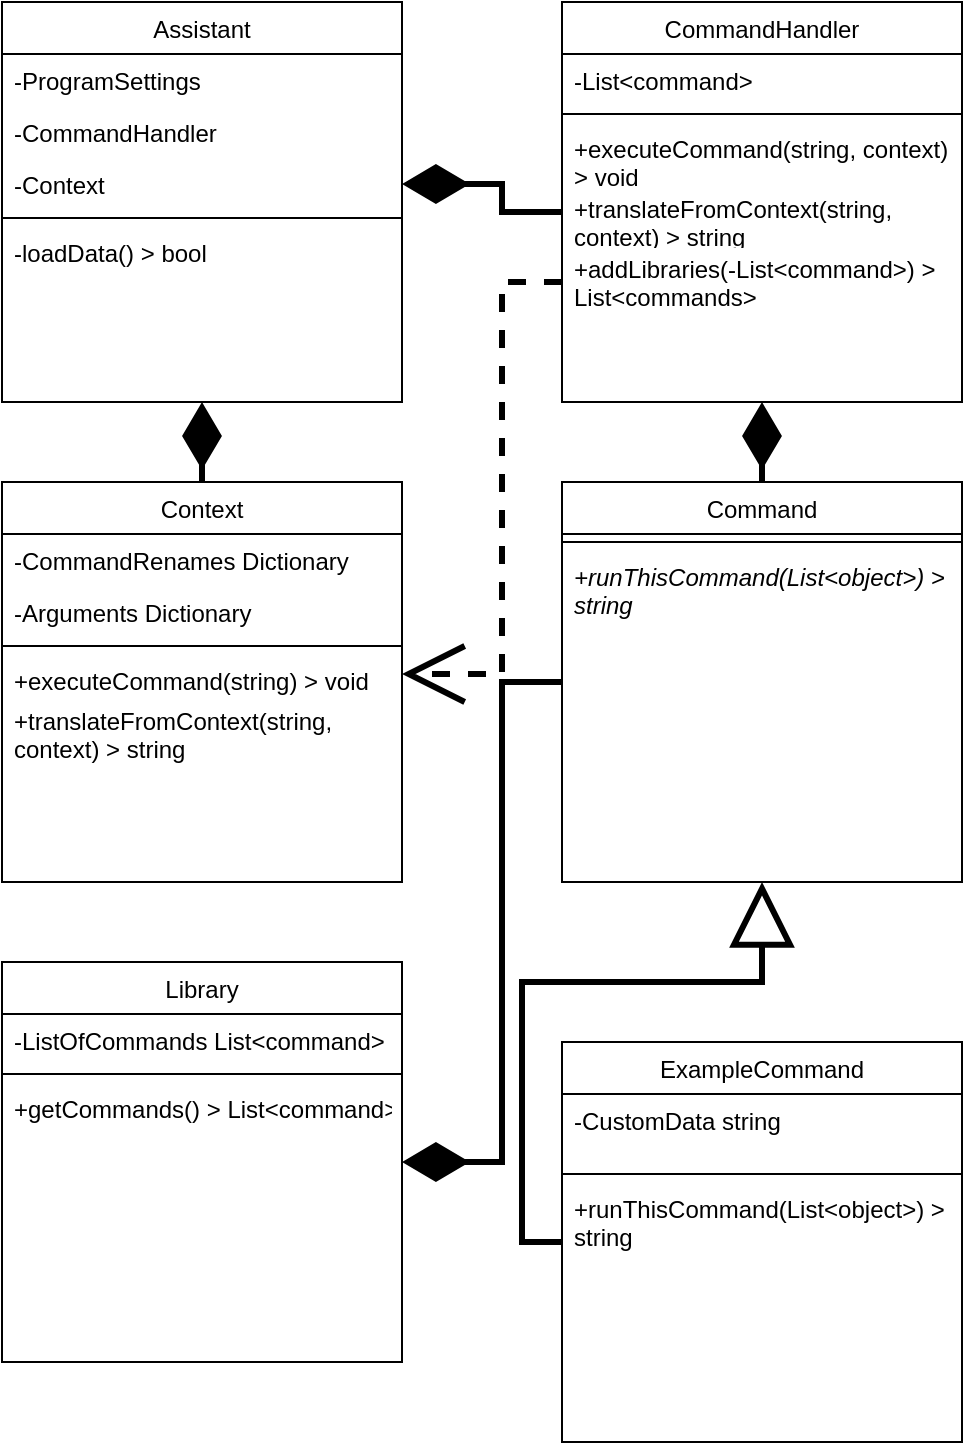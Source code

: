 <mxfile version="20.3.0" type="device"><diagram id="C5RBs43oDa-KdzZeNtuy" name="Page-1"><mxGraphModel dx="785" dy="579" grid="1" gridSize="10" guides="1" tooltips="1" connect="1" arrows="1" fold="1" page="1" pageScale="1" pageWidth="827" pageHeight="1169" math="0" shadow="0"><root><mxCell id="WIyWlLk6GJQsqaUBKTNV-0"/><mxCell id="WIyWlLk6GJQsqaUBKTNV-1" parent="WIyWlLk6GJQsqaUBKTNV-0"/><mxCell id="zkfFHV4jXpPFQw0GAbJ--0" value="Assistant" style="swimlane;fontStyle=0;align=center;verticalAlign=top;childLayout=stackLayout;horizontal=1;startSize=26;horizontalStack=0;resizeParent=1;resizeLast=0;collapsible=1;marginBottom=0;rounded=0;shadow=0;strokeWidth=1;" parent="WIyWlLk6GJQsqaUBKTNV-1" vertex="1"><mxGeometry x="160" y="120" width="200" height="200" as="geometry"><mxRectangle x="230" y="140" width="160" height="26" as="alternateBounds"/></mxGeometry></mxCell><mxCell id="kqrnXd800Jo5W9k4ywIt-11" value="-ProgramSettings" style="text;align=left;verticalAlign=top;spacingLeft=4;spacingRight=4;overflow=hidden;rotatable=0;points=[[0,0.5],[1,0.5]];portConstraint=eastwest;" parent="zkfFHV4jXpPFQw0GAbJ--0" vertex="1"><mxGeometry y="26" width="200" height="26" as="geometry"/></mxCell><mxCell id="mwj5qYvLiGivq6neV-i5-6" value="-CommandHandler" style="text;align=left;verticalAlign=top;spacingLeft=4;spacingRight=4;overflow=hidden;rotatable=0;points=[[0,0.5],[1,0.5]];portConstraint=eastwest;" vertex="1" parent="zkfFHV4jXpPFQw0GAbJ--0"><mxGeometry y="52" width="200" height="26" as="geometry"/></mxCell><mxCell id="GUqTsBcLUDGC4PvFPvG_-0" value="-Context" style="text;align=left;verticalAlign=top;spacingLeft=4;spacingRight=4;overflow=hidden;rotatable=0;points=[[0,0.5],[1,0.5]];portConstraint=eastwest;" parent="zkfFHV4jXpPFQw0GAbJ--0" vertex="1"><mxGeometry y="78" width="200" height="26" as="geometry"/></mxCell><mxCell id="zkfFHV4jXpPFQw0GAbJ--4" value="" style="line;html=1;strokeWidth=1;align=left;verticalAlign=middle;spacingTop=-1;spacingLeft=3;spacingRight=3;rotatable=0;labelPosition=right;points=[];portConstraint=eastwest;" parent="zkfFHV4jXpPFQw0GAbJ--0" vertex="1"><mxGeometry y="104" width="200" height="8" as="geometry"/></mxCell><mxCell id="kqrnXd800Jo5W9k4ywIt-0" value="-loadData() &gt; bool" style="text;align=left;verticalAlign=top;spacingLeft=4;spacingRight=4;overflow=hidden;rotatable=0;points=[[0,0.5],[1,0.5]];portConstraint=eastwest;" parent="zkfFHV4jXpPFQw0GAbJ--0" vertex="1"><mxGeometry y="112" width="200" height="26" as="geometry"/></mxCell><mxCell id="kqrnXd800Jo5W9k4ywIt-2" value="CommandHandler" style="swimlane;fontStyle=0;align=center;verticalAlign=top;childLayout=stackLayout;horizontal=1;startSize=26;horizontalStack=0;resizeParent=1;resizeLast=0;collapsible=1;marginBottom=0;rounded=0;shadow=0;strokeWidth=1;" parent="WIyWlLk6GJQsqaUBKTNV-1" vertex="1"><mxGeometry x="440" y="120" width="200" height="200" as="geometry"><mxRectangle x="230" y="140" width="160" height="26" as="alternateBounds"/></mxGeometry></mxCell><mxCell id="kqrnXd800Jo5W9k4ywIt-3" value="-List&lt;command&gt;" style="text;align=left;verticalAlign=top;spacingLeft=4;spacingRight=4;overflow=hidden;rotatable=0;points=[[0,0.5],[1,0.5]];portConstraint=eastwest;" parent="kqrnXd800Jo5W9k4ywIt-2" vertex="1"><mxGeometry y="26" width="200" height="26" as="geometry"/></mxCell><mxCell id="kqrnXd800Jo5W9k4ywIt-4" value="" style="line;html=1;strokeWidth=1;align=left;verticalAlign=middle;spacingTop=-1;spacingLeft=3;spacingRight=3;rotatable=0;labelPosition=right;points=[];portConstraint=eastwest;" parent="kqrnXd800Jo5W9k4ywIt-2" vertex="1"><mxGeometry y="52" width="200" height="8" as="geometry"/></mxCell><mxCell id="kqrnXd800Jo5W9k4ywIt-5" value="+executeCommand(string, context) &gt; void " style="text;align=left;verticalAlign=top;spacingLeft=4;spacingRight=4;overflow=hidden;rotatable=0;points=[[0,0.5],[1,0.5]];portConstraint=eastwest;whiteSpace=wrap;" parent="kqrnXd800Jo5W9k4ywIt-2" vertex="1"><mxGeometry y="60" width="200" height="30" as="geometry"/></mxCell><mxCell id="mwj5qYvLiGivq6neV-i5-0" value="+translateFromContext(string, context) &gt; string " style="text;align=left;verticalAlign=top;spacingLeft=4;spacingRight=4;overflow=hidden;rotatable=0;points=[[0,0.5],[1,0.5]];portConstraint=eastwest;whiteSpace=wrap;" vertex="1" parent="kqrnXd800Jo5W9k4ywIt-2"><mxGeometry y="90" width="200" height="30" as="geometry"/></mxCell><mxCell id="mwj5qYvLiGivq6neV-i5-12" value="+addLibraries(-List&lt;command&gt;) &gt; List&lt;commands&gt;" style="text;align=left;verticalAlign=top;spacingLeft=4;spacingRight=4;overflow=hidden;rotatable=0;points=[[0,0.5],[1,0.5]];portConstraint=eastwest;whiteSpace=wrap;" vertex="1" parent="kqrnXd800Jo5W9k4ywIt-2"><mxGeometry y="120" width="200" height="40" as="geometry"/></mxCell><mxCell id="mwj5qYvLiGivq6neV-i5-22" style="edgeStyle=orthogonalEdgeStyle;rounded=0;orthogonalLoop=1;jettySize=auto;html=1;entryX=0.5;entryY=1;entryDx=0;entryDy=0;endArrow=diamondThin;endFill=1;endSize=25;strokeWidth=3;" edge="1" parent="WIyWlLk6GJQsqaUBKTNV-1" source="mwj5qYvLiGivq6neV-i5-1" target="zkfFHV4jXpPFQw0GAbJ--0"><mxGeometry relative="1" as="geometry"/></mxCell><mxCell id="mwj5qYvLiGivq6neV-i5-1" value="Context" style="swimlane;fontStyle=0;align=center;verticalAlign=top;childLayout=stackLayout;horizontal=1;startSize=26;horizontalStack=0;resizeParent=1;resizeLast=0;collapsible=1;marginBottom=0;rounded=0;shadow=0;strokeWidth=1;" vertex="1" parent="WIyWlLk6GJQsqaUBKTNV-1"><mxGeometry x="160" y="360" width="200" height="200" as="geometry"><mxRectangle x="230" y="140" width="160" height="26" as="alternateBounds"/></mxGeometry></mxCell><mxCell id="mwj5qYvLiGivq6neV-i5-2" value="-CommandRenames Dictionary" style="text;align=left;verticalAlign=top;spacingLeft=4;spacingRight=4;overflow=hidden;rotatable=0;points=[[0,0.5],[1,0.5]];portConstraint=eastwest;" vertex="1" parent="mwj5qYvLiGivq6neV-i5-1"><mxGeometry y="26" width="200" height="26" as="geometry"/></mxCell><mxCell id="mwj5qYvLiGivq6neV-i5-31" value="-Arguments Dictionary" style="text;align=left;verticalAlign=top;spacingLeft=4;spacingRight=4;overflow=hidden;rotatable=0;points=[[0,0.5],[1,0.5]];portConstraint=eastwest;" vertex="1" parent="mwj5qYvLiGivq6neV-i5-1"><mxGeometry y="52" width="200" height="26" as="geometry"/></mxCell><mxCell id="mwj5qYvLiGivq6neV-i5-3" value="" style="line;html=1;strokeWidth=1;align=left;verticalAlign=middle;spacingTop=-1;spacingLeft=3;spacingRight=3;rotatable=0;labelPosition=right;points=[];portConstraint=eastwest;" vertex="1" parent="mwj5qYvLiGivq6neV-i5-1"><mxGeometry y="78" width="200" height="8" as="geometry"/></mxCell><mxCell id="mwj5qYvLiGivq6neV-i5-4" value="+executeCommand(string) &gt; void " style="text;align=left;verticalAlign=top;spacingLeft=4;spacingRight=4;overflow=hidden;rotatable=0;points=[[0,0.5],[1,0.5]];portConstraint=eastwest;whiteSpace=wrap;" vertex="1" parent="mwj5qYvLiGivq6neV-i5-1"><mxGeometry y="86" width="200" height="20" as="geometry"/></mxCell><mxCell id="mwj5qYvLiGivq6neV-i5-5" value="+translateFromContext(string, context) &gt; string " style="text;align=left;verticalAlign=top;spacingLeft=4;spacingRight=4;overflow=hidden;rotatable=0;points=[[0,0.5],[1,0.5]];portConstraint=eastwest;whiteSpace=wrap;" vertex="1" parent="mwj5qYvLiGivq6neV-i5-1"><mxGeometry y="106" width="200" height="40" as="geometry"/></mxCell><mxCell id="mwj5qYvLiGivq6neV-i5-7" value="Library" style="swimlane;fontStyle=0;align=center;verticalAlign=top;childLayout=stackLayout;horizontal=1;startSize=26;horizontalStack=0;resizeParent=1;resizeLast=0;collapsible=1;marginBottom=0;rounded=0;shadow=0;strokeWidth=1;" vertex="1" parent="WIyWlLk6GJQsqaUBKTNV-1"><mxGeometry x="160" y="600" width="200" height="200" as="geometry"><mxRectangle x="230" y="140" width="160" height="26" as="alternateBounds"/></mxGeometry></mxCell><mxCell id="mwj5qYvLiGivq6neV-i5-9" value="-ListOfCommands List&lt;command&gt;" style="text;align=left;verticalAlign=top;spacingLeft=4;spacingRight=4;overflow=hidden;rotatable=0;points=[[0,0.5],[1,0.5]];portConstraint=eastwest;" vertex="1" parent="mwj5qYvLiGivq6neV-i5-7"><mxGeometry y="26" width="200" height="26" as="geometry"/></mxCell><mxCell id="mwj5qYvLiGivq6neV-i5-10" value="" style="line;html=1;strokeWidth=1;align=left;verticalAlign=middle;spacingTop=-1;spacingLeft=3;spacingRight=3;rotatable=0;labelPosition=right;points=[];portConstraint=eastwest;" vertex="1" parent="mwj5qYvLiGivq6neV-i5-7"><mxGeometry y="52" width="200" height="8" as="geometry"/></mxCell><mxCell id="mwj5qYvLiGivq6neV-i5-17" value="+getCommands() &gt; List&lt;command&gt;" style="text;align=left;verticalAlign=top;spacingLeft=4;spacingRight=4;overflow=hidden;rotatable=0;points=[[0,0.5],[1,0.5]];portConstraint=eastwest;" vertex="1" parent="mwj5qYvLiGivq6neV-i5-7"><mxGeometry y="60" width="200" height="26" as="geometry"/></mxCell><mxCell id="mwj5qYvLiGivq6neV-i5-20" style="edgeStyle=orthogonalEdgeStyle;rounded=0;orthogonalLoop=1;jettySize=auto;html=1;entryX=0.5;entryY=1;entryDx=0;entryDy=0;endArrow=diamondThin;endFill=1;endSize=25;strokeWidth=3;" edge="1" parent="WIyWlLk6GJQsqaUBKTNV-1" source="mwj5qYvLiGivq6neV-i5-13" target="kqrnXd800Jo5W9k4ywIt-2"><mxGeometry relative="1" as="geometry"/></mxCell><mxCell id="mwj5qYvLiGivq6neV-i5-29" style="edgeStyle=orthogonalEdgeStyle;rounded=0;orthogonalLoop=1;jettySize=auto;html=1;entryX=1;entryY=0.5;entryDx=0;entryDy=0;strokeWidth=3;endArrow=diamondThin;endFill=1;endSize=25;" edge="1" parent="WIyWlLk6GJQsqaUBKTNV-1" source="mwj5qYvLiGivq6neV-i5-13" target="mwj5qYvLiGivq6neV-i5-7"><mxGeometry relative="1" as="geometry"/></mxCell><mxCell id="mwj5qYvLiGivq6neV-i5-13" value="Command" style="swimlane;fontStyle=0;align=center;verticalAlign=top;childLayout=stackLayout;horizontal=1;startSize=26;horizontalStack=0;resizeParent=1;resizeLast=0;collapsible=1;marginBottom=0;rounded=0;shadow=0;strokeWidth=1;" vertex="1" parent="WIyWlLk6GJQsqaUBKTNV-1"><mxGeometry x="440" y="360" width="200" height="200" as="geometry"><mxRectangle x="230" y="140" width="160" height="26" as="alternateBounds"/></mxGeometry></mxCell><mxCell id="mwj5qYvLiGivq6neV-i5-15" value="" style="line;html=1;strokeWidth=1;align=left;verticalAlign=middle;spacingTop=-1;spacingLeft=3;spacingRight=3;rotatable=0;labelPosition=right;points=[];portConstraint=eastwest;" vertex="1" parent="mwj5qYvLiGivq6neV-i5-13"><mxGeometry y="26" width="200" height="8" as="geometry"/></mxCell><mxCell id="mwj5qYvLiGivq6neV-i5-16" value="+runThisCommand(List&lt;object&gt;) &gt; string" style="text;align=left;verticalAlign=top;spacingLeft=4;spacingRight=4;overflow=hidden;rotatable=0;points=[[0,0.5],[1,0.5]];portConstraint=eastwest;fontStyle=2;whiteSpace=wrap;" vertex="1" parent="mwj5qYvLiGivq6neV-i5-13"><mxGeometry y="34" width="200" height="36" as="geometry"/></mxCell><mxCell id="mwj5qYvLiGivq6neV-i5-19" style="edgeStyle=orthogonalEdgeStyle;rounded=0;orthogonalLoop=1;jettySize=auto;html=1;entryX=1;entryY=0.5;entryDx=0;entryDy=0;endSize=25;endArrow=diamondThin;endFill=1;strokeWidth=3;" edge="1" parent="WIyWlLk6GJQsqaUBKTNV-1" source="mwj5qYvLiGivq6neV-i5-0" target="GUqTsBcLUDGC4PvFPvG_-0"><mxGeometry relative="1" as="geometry"/></mxCell><mxCell id="mwj5qYvLiGivq6neV-i5-23" style="edgeStyle=orthogonalEdgeStyle;rounded=0;orthogonalLoop=1;jettySize=auto;html=1;entryX=1;entryY=0.5;entryDx=0;entryDy=0;endArrow=open;endFill=0;endSize=25;dashed=1;strokeWidth=3;" edge="1" parent="WIyWlLk6GJQsqaUBKTNV-1" source="mwj5qYvLiGivq6neV-i5-12" target="mwj5qYvLiGivq6neV-i5-4"><mxGeometry relative="1" as="geometry"/></mxCell><mxCell id="mwj5qYvLiGivq6neV-i5-28" style="edgeStyle=orthogonalEdgeStyle;rounded=0;orthogonalLoop=1;jettySize=auto;html=1;exitX=0;exitY=0.5;exitDx=0;exitDy=0;entryX=0.5;entryY=1;entryDx=0;entryDy=0;strokeWidth=3;endArrow=block;endFill=0;endSize=25;" edge="1" parent="WIyWlLk6GJQsqaUBKTNV-1" source="mwj5qYvLiGivq6neV-i5-24" target="mwj5qYvLiGivq6neV-i5-13"><mxGeometry relative="1" as="geometry"/></mxCell><mxCell id="mwj5qYvLiGivq6neV-i5-24" value="ExampleCommand" style="swimlane;fontStyle=0;align=center;verticalAlign=top;childLayout=stackLayout;horizontal=1;startSize=26;horizontalStack=0;resizeParent=1;resizeLast=0;collapsible=1;marginBottom=0;rounded=0;shadow=0;strokeWidth=1;" vertex="1" parent="WIyWlLk6GJQsqaUBKTNV-1"><mxGeometry x="440" y="640" width="200" height="200" as="geometry"><mxRectangle x="230" y="140" width="160" height="26" as="alternateBounds"/></mxGeometry></mxCell><mxCell id="mwj5qYvLiGivq6neV-i5-30" value="-CustomData string" style="text;align=left;verticalAlign=top;spacingLeft=4;spacingRight=4;overflow=hidden;rotatable=0;points=[[0,0.5],[1,0.5]];portConstraint=eastwest;fontStyle=0;whiteSpace=wrap;" vertex="1" parent="mwj5qYvLiGivq6neV-i5-24"><mxGeometry y="26" width="200" height="36" as="geometry"/></mxCell><mxCell id="mwj5qYvLiGivq6neV-i5-25" value="" style="line;html=1;strokeWidth=1;align=left;verticalAlign=middle;spacingTop=-1;spacingLeft=3;spacingRight=3;rotatable=0;labelPosition=right;points=[];portConstraint=eastwest;" vertex="1" parent="mwj5qYvLiGivq6neV-i5-24"><mxGeometry y="62" width="200" height="8" as="geometry"/></mxCell><mxCell id="mwj5qYvLiGivq6neV-i5-26" value="+runThisCommand(List&lt;object&gt;) &gt; string" style="text;align=left;verticalAlign=top;spacingLeft=4;spacingRight=4;overflow=hidden;rotatable=0;points=[[0,0.5],[1,0.5]];portConstraint=eastwest;fontStyle=0;whiteSpace=wrap;" vertex="1" parent="mwj5qYvLiGivq6neV-i5-24"><mxGeometry y="70" width="200" height="36" as="geometry"/></mxCell></root></mxGraphModel></diagram></mxfile>